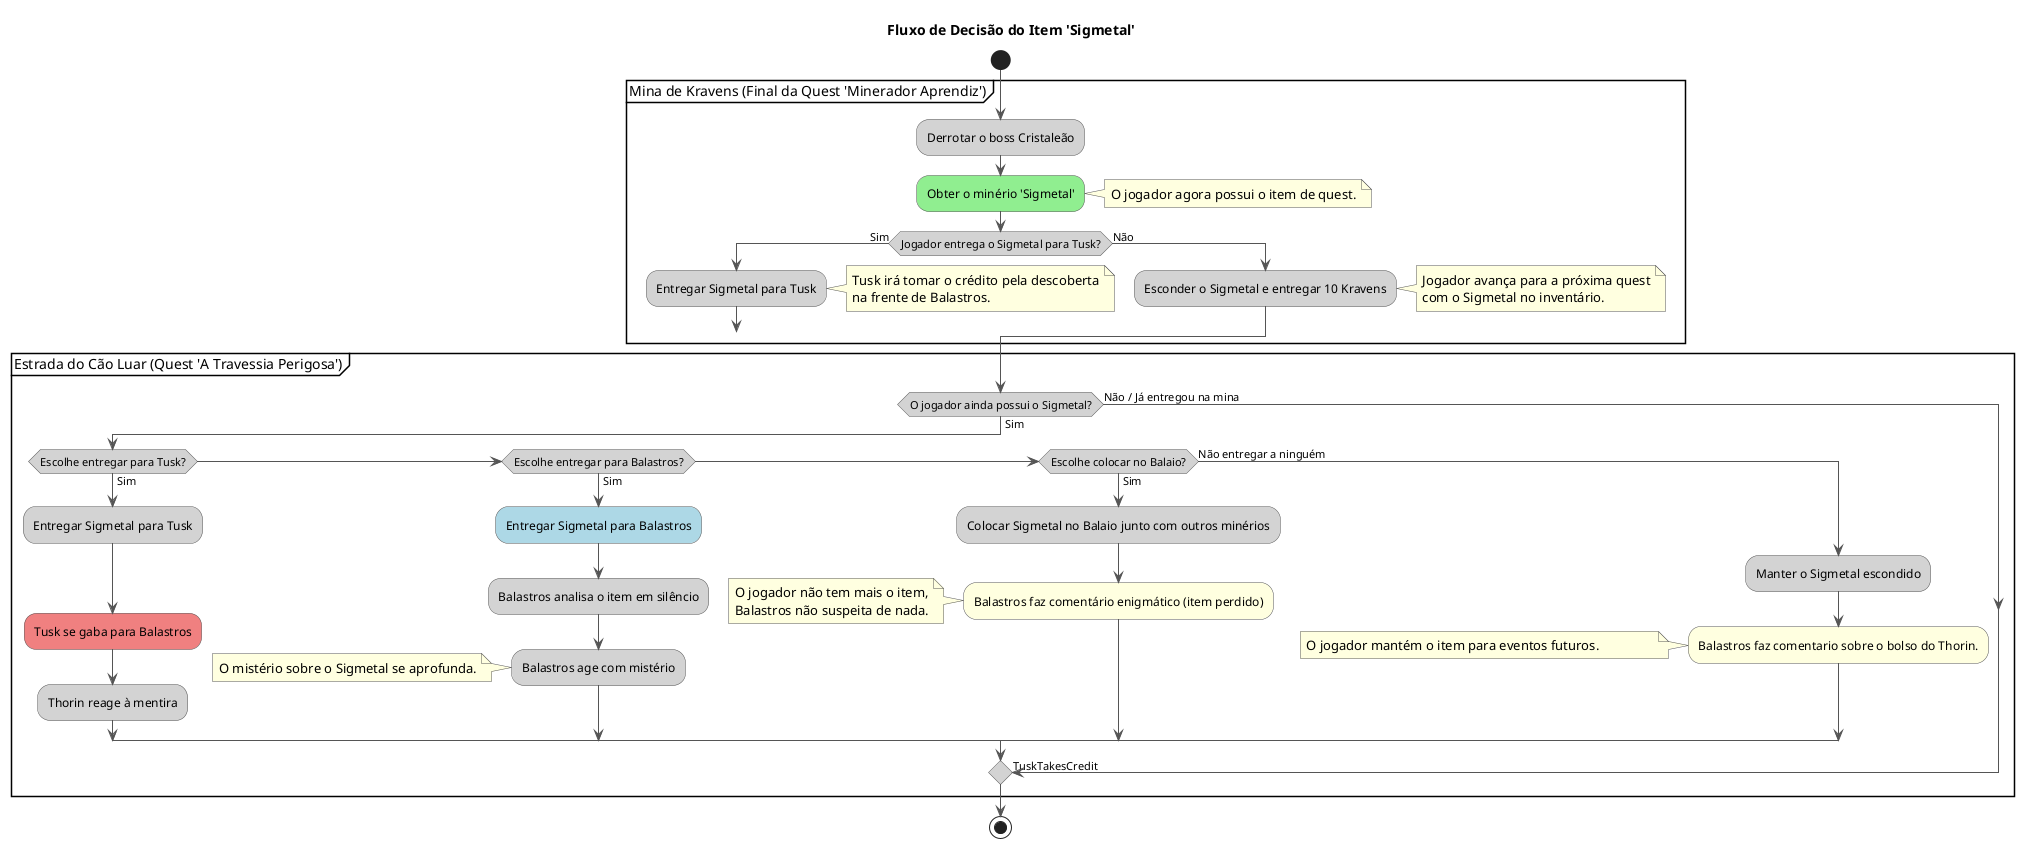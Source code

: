 @startuml
' Título do Diagrama Focado na Decisão
title Fluxo de Decisão do Item 'Sigmetal'

' Estilos baseados no guia de melhores práticas
skinparam activity {
    BackgroundColor #LightGray
    BorderColor #555
    ArrowColor #555
    FontName Arial
}
skinparam note {
    BackgroundColor #LightYellow
    BorderColor #555
}

start

partition "Mina de Kravens (Final da Quest 'Minerador Aprendiz')" {
    :Derrotar o boss Cristaleão;
    #LightGreen:Obter o minério 'Sigmetal';
    note right: O jogador agora possui o item de quest.

    if (Jogador entrega o Sigmetal para Tusk?) then (Sim)
        :Entregar Sigmetal para Tusk;
        note right
            ' Flag: PLAYER_HAS_SIGMETAL = false
            ' Flag: TUSK_CREDIT = true
            Tusk irá tomar o crédito pela descoberta
            na frente de Balastros.
        end note
        
        ' Este caminho converge com o resultado da entrega tardia para Tusk
        goto TuskTakesCredit

    else (Não)
        :Esconder o Sigmetal e entregar 10 Kravens;
        note right
            ' Flag: PLAYER_HAS_SIGMETAL = true
            ' Flag: TUSK_CREDIT = false
            Jogador avança para a próxima quest
            com o Sigmetal no inventário.
        end note
    endif
}

' Aqui ocorreria o restante da quest "A Travessia Perigosa"
' (Viagem, Combates, etc.)
' ...

partition "Estrada do Cão Luar (Quest 'A Travessia Perigosa')" {
    
    if (O jogador ainda possui o Sigmetal?) then (Sim)
        ' O jogador que escondeu o item chega neste ponto de decisão múltipla.
        if (Escolhe entregar para Tusk?) then (Sim)
            :Entregar Sigmetal para Tusk;
            
            label TuskTakesCredit
            #LightCoral:Tusk se gaba para Balastros;
            :Thorin reage à mentira;
            
        elseif (Escolhe entregar para Balastros?) then (Sim)
            #LightBlue:Entregar Sigmetal para Balastros;
            :Balastros analisa o item em silêncio;
            :Balastros age com mistério;
            note left
                ' Flag: PLAYER_HAS_SIGMETAL = false
                ' Flag: BALASTROS_KNOWS = true
                O mistério sobre o Sigmetal se aprofunda.
            end note

        elseif (Escolhe colocar no Balaio?) then (Sim)
            :Colocar Sigmetal no Balaio junto com outros minérios;
            #LightYellow:Balastros faz comentário enigmático (item perdido);
            note left
                ' Flag: PLAYER_HAS_SIGMETAL = false
                ' Flag: SIGMETAL_LOST_TO_CHEST = true
                O jogador não tem mais o item,
                Balastros não suspeita de nada.
            end note

        else (Não entregar a ninguém)
            :Manter o Sigmetal escondido;
            #LightYellow:Balastros faz comentario sobre o bolso do Thorin.;
            note left
                ' Flag: PLAYER_HAS_SIGMETAL = true
                O jogador mantém o item para eventos futuros.                
            end note
        endif
    
    else (Não / Já entregou na mina)
        ' Este é o fluxo para o jogador que escolheu a "Opção A" anteriormente.
        ' Ele apenas observa a consequência.
        -> TuskTakesCredit;
    endif
}

stop
@enduml
